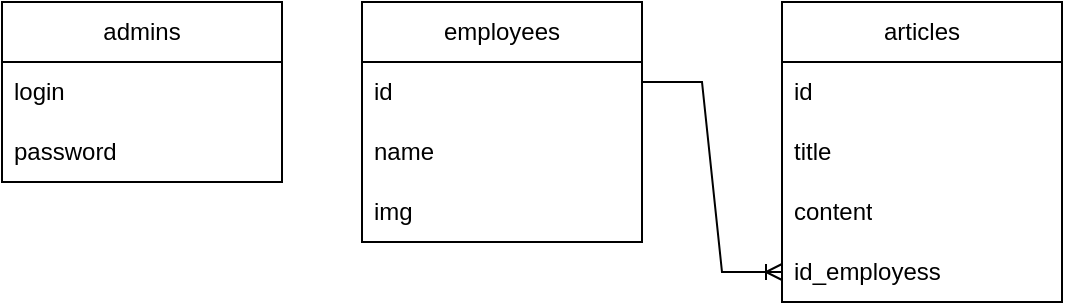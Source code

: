 <mxfile version="22.1.11" type="device">
  <diagram name="Страница — 1" id="uzNdrBdSpNfcGVc_S4DB">
    <mxGraphModel dx="921" dy="494" grid="0" gridSize="10" guides="1" tooltips="1" connect="1" arrows="1" fold="1" page="1" pageScale="1" pageWidth="827" pageHeight="1169" math="0" shadow="0">
      <root>
        <mxCell id="0" />
        <mxCell id="1" parent="0" />
        <mxCell id="HsqqUjqkXSg5P-QADFDt-1" value="admins" style="swimlane;fontStyle=0;childLayout=stackLayout;horizontal=1;startSize=30;horizontalStack=0;resizeParent=1;resizeParentMax=0;resizeLast=0;collapsible=1;marginBottom=0;whiteSpace=wrap;html=1;" vertex="1" parent="1">
          <mxGeometry x="130" y="160" width="140" height="90" as="geometry" />
        </mxCell>
        <mxCell id="HsqqUjqkXSg5P-QADFDt-2" value="login" style="text;strokeColor=none;fillColor=none;align=left;verticalAlign=middle;spacingLeft=4;spacingRight=4;overflow=hidden;points=[[0,0.5],[1,0.5]];portConstraint=eastwest;rotatable=0;whiteSpace=wrap;html=1;" vertex="1" parent="HsqqUjqkXSg5P-QADFDt-1">
          <mxGeometry y="30" width="140" height="30" as="geometry" />
        </mxCell>
        <mxCell id="HsqqUjqkXSg5P-QADFDt-3" value="password" style="text;strokeColor=none;fillColor=none;align=left;verticalAlign=middle;spacingLeft=4;spacingRight=4;overflow=hidden;points=[[0,0.5],[1,0.5]];portConstraint=eastwest;rotatable=0;whiteSpace=wrap;html=1;" vertex="1" parent="HsqqUjqkXSg5P-QADFDt-1">
          <mxGeometry y="60" width="140" height="30" as="geometry" />
        </mxCell>
        <mxCell id="HsqqUjqkXSg5P-QADFDt-5" value="employees" style="swimlane;fontStyle=0;childLayout=stackLayout;horizontal=1;startSize=30;horizontalStack=0;resizeParent=1;resizeParentMax=0;resizeLast=0;collapsible=1;marginBottom=0;whiteSpace=wrap;html=1;" vertex="1" parent="1">
          <mxGeometry x="310" y="160" width="140" height="120" as="geometry" />
        </mxCell>
        <mxCell id="HsqqUjqkXSg5P-QADFDt-6" value="id" style="text;strokeColor=none;fillColor=none;align=left;verticalAlign=middle;spacingLeft=4;spacingRight=4;overflow=hidden;points=[[0,0.5],[1,0.5]];portConstraint=eastwest;rotatable=0;whiteSpace=wrap;html=1;" vertex="1" parent="HsqqUjqkXSg5P-QADFDt-5">
          <mxGeometry y="30" width="140" height="30" as="geometry" />
        </mxCell>
        <mxCell id="HsqqUjqkXSg5P-QADFDt-7" value="name" style="text;strokeColor=none;fillColor=none;align=left;verticalAlign=middle;spacingLeft=4;spacingRight=4;overflow=hidden;points=[[0,0.5],[1,0.5]];portConstraint=eastwest;rotatable=0;whiteSpace=wrap;html=1;" vertex="1" parent="HsqqUjqkXSg5P-QADFDt-5">
          <mxGeometry y="60" width="140" height="30" as="geometry" />
        </mxCell>
        <mxCell id="HsqqUjqkXSg5P-QADFDt-8" value="img" style="text;strokeColor=none;fillColor=none;align=left;verticalAlign=middle;spacingLeft=4;spacingRight=4;overflow=hidden;points=[[0,0.5],[1,0.5]];portConstraint=eastwest;rotatable=0;whiteSpace=wrap;html=1;" vertex="1" parent="HsqqUjqkXSg5P-QADFDt-5">
          <mxGeometry y="90" width="140" height="30" as="geometry" />
        </mxCell>
        <mxCell id="HsqqUjqkXSg5P-QADFDt-10" value="articles" style="swimlane;fontStyle=0;childLayout=stackLayout;horizontal=1;startSize=30;horizontalStack=0;resizeParent=1;resizeParentMax=0;resizeLast=0;collapsible=1;marginBottom=0;whiteSpace=wrap;html=1;" vertex="1" parent="1">
          <mxGeometry x="520" y="160" width="140" height="150" as="geometry" />
        </mxCell>
        <mxCell id="HsqqUjqkXSg5P-QADFDt-11" value="id" style="text;strokeColor=none;fillColor=none;align=left;verticalAlign=middle;spacingLeft=4;spacingRight=4;overflow=hidden;points=[[0,0.5],[1,0.5]];portConstraint=eastwest;rotatable=0;whiteSpace=wrap;html=1;" vertex="1" parent="HsqqUjqkXSg5P-QADFDt-10">
          <mxGeometry y="30" width="140" height="30" as="geometry" />
        </mxCell>
        <mxCell id="HsqqUjqkXSg5P-QADFDt-12" value="title" style="text;strokeColor=none;fillColor=none;align=left;verticalAlign=middle;spacingLeft=4;spacingRight=4;overflow=hidden;points=[[0,0.5],[1,0.5]];portConstraint=eastwest;rotatable=0;whiteSpace=wrap;html=1;" vertex="1" parent="HsqqUjqkXSg5P-QADFDt-10">
          <mxGeometry y="60" width="140" height="30" as="geometry" />
        </mxCell>
        <mxCell id="HsqqUjqkXSg5P-QADFDt-13" value="content" style="text;strokeColor=none;fillColor=none;align=left;verticalAlign=middle;spacingLeft=4;spacingRight=4;overflow=hidden;points=[[0,0.5],[1,0.5]];portConstraint=eastwest;rotatable=0;whiteSpace=wrap;html=1;" vertex="1" parent="HsqqUjqkXSg5P-QADFDt-10">
          <mxGeometry y="90" width="140" height="30" as="geometry" />
        </mxCell>
        <mxCell id="HsqqUjqkXSg5P-QADFDt-15" value="id_employess" style="text;strokeColor=none;fillColor=none;align=left;verticalAlign=middle;spacingLeft=4;spacingRight=4;overflow=hidden;points=[[0,0.5],[1,0.5]];portConstraint=eastwest;rotatable=0;whiteSpace=wrap;html=1;" vertex="1" parent="HsqqUjqkXSg5P-QADFDt-10">
          <mxGeometry y="120" width="140" height="30" as="geometry" />
        </mxCell>
        <mxCell id="HsqqUjqkXSg5P-QADFDt-14" value="" style="edgeStyle=entityRelationEdgeStyle;fontSize=12;html=1;endArrow=ERoneToMany;rounded=0;entryX=0;entryY=0.5;entryDx=0;entryDy=0;" edge="1" parent="1" target="HsqqUjqkXSg5P-QADFDt-15">
          <mxGeometry width="100" height="100" relative="1" as="geometry">
            <mxPoint x="450" y="200" as="sourcePoint" />
            <mxPoint x="550" y="100" as="targetPoint" />
          </mxGeometry>
        </mxCell>
      </root>
    </mxGraphModel>
  </diagram>
</mxfile>

